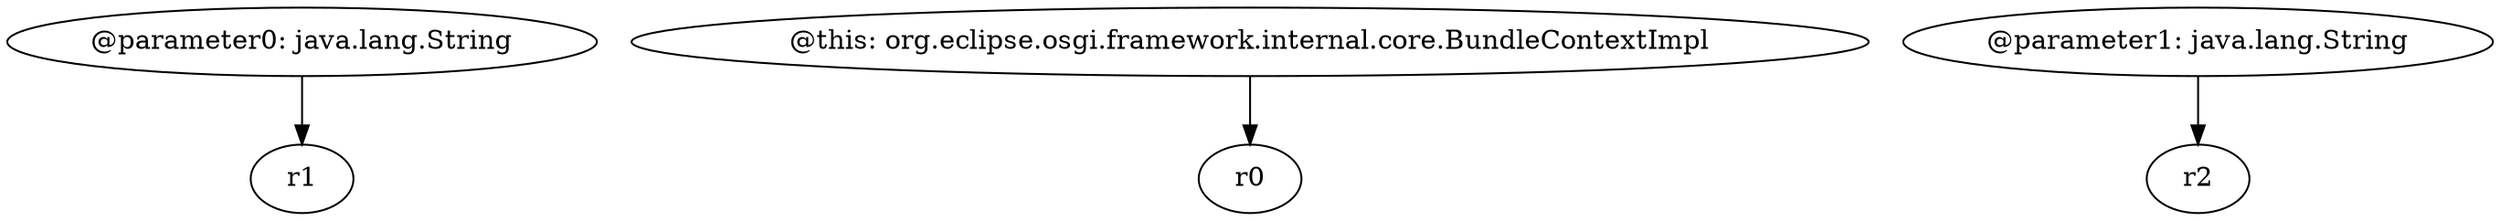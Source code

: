 digraph g {
0[label="@parameter0: java.lang.String"]
1[label="r1"]
0->1[label=""]
2[label="@this: org.eclipse.osgi.framework.internal.core.BundleContextImpl"]
3[label="r0"]
2->3[label=""]
4[label="@parameter1: java.lang.String"]
5[label="r2"]
4->5[label=""]
}
